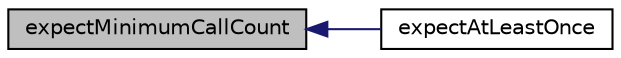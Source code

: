 digraph "expectMinimumCallCount"
{
  edge [fontname="Helvetica",fontsize="10",labelfontname="Helvetica",labelfontsize="10"];
  node [fontname="Helvetica",fontsize="10",shape=record];
  rankdir="LR";
  Node1 [label="expectMinimumCallCount",height=0.2,width=0.4,color="black", fillcolor="grey75", style="filled" fontcolor="black"];
  Node1 -> Node2 [dir="back",color="midnightblue",fontsize="10",style="solid",fontname="Helvetica"];
  Node2 [label="expectAtLeastOnce",height=0.2,width=0.4,color="black", fillcolor="white", style="filled",URL="$class_simple_mock.html#ae2f62a01a49e4e1c22cf713925f942d4"];
}
